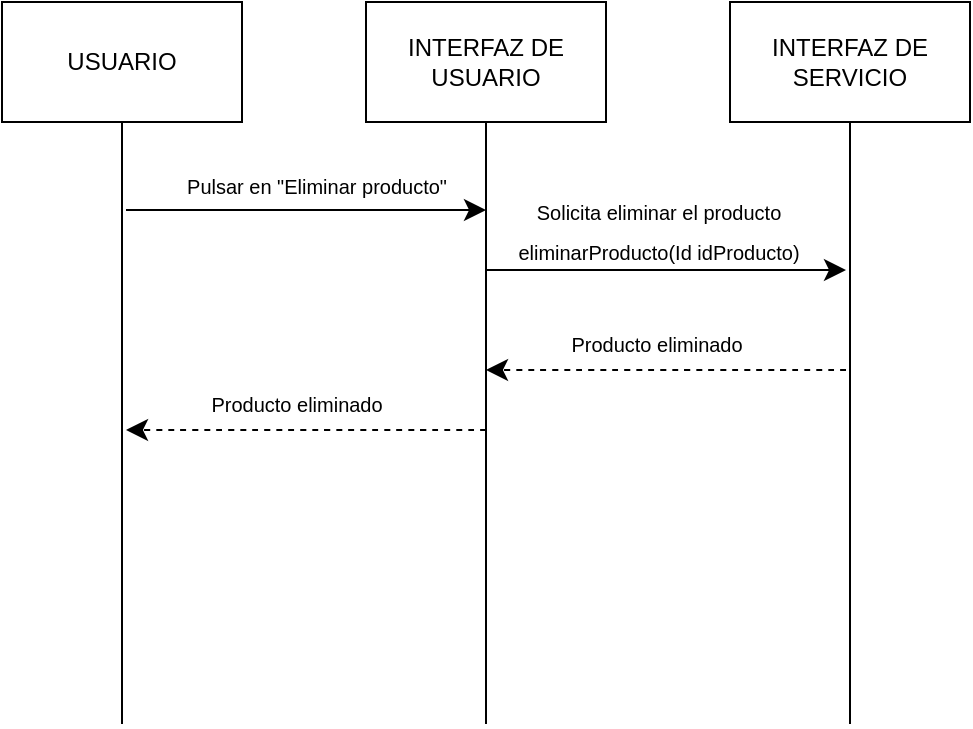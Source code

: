 <mxfile version="25.0.3">
  <diagram name="Página-1" id="Lc0KNmi7eAult-Z6_dE9">
    <mxGraphModel dx="819" dy="470" grid="0" gridSize="10" guides="1" tooltips="1" connect="1" arrows="1" fold="1" page="1" pageScale="1" pageWidth="2339" pageHeight="3300" math="0" shadow="0">
      <root>
        <mxCell id="0" />
        <mxCell id="1" parent="0" />
        <mxCell id="2qrRQK3d48gdTguZv6TY-1" style="edgeStyle=none;curved=1;rounded=0;orthogonalLoop=1;jettySize=auto;html=1;exitX=0.5;exitY=1;exitDx=0;exitDy=0;entryX=0.5;entryY=0;entryDx=0;entryDy=0;fontSize=12;startSize=8;endSize=8;endArrow=none;endFill=0;" parent="1" source="2qrRQK3d48gdTguZv6TY-2" edge="1">
          <mxGeometry relative="1" as="geometry">
            <mxPoint x="178" y="517" as="targetPoint" />
          </mxGeometry>
        </mxCell>
        <mxCell id="2qrRQK3d48gdTguZv6TY-2" value="USUARIO" style="rounded=0;whiteSpace=wrap;html=1;" parent="1" vertex="1">
          <mxGeometry x="118" y="156" width="120" height="60" as="geometry" />
        </mxCell>
        <mxCell id="2qrRQK3d48gdTguZv6TY-3" style="edgeStyle=none;curved=1;rounded=0;orthogonalLoop=1;jettySize=auto;html=1;exitX=0.5;exitY=1;exitDx=0;exitDy=0;entryX=0.5;entryY=0;entryDx=0;entryDy=0;fontSize=12;startSize=8;endSize=8;endArrow=none;endFill=0;" parent="1" source="2qrRQK3d48gdTguZv6TY-4" edge="1">
          <mxGeometry relative="1" as="geometry">
            <mxPoint x="360" y="517" as="targetPoint" />
          </mxGeometry>
        </mxCell>
        <mxCell id="2qrRQK3d48gdTguZv6TY-4" value="INTERFAZ DE USUARIO" style="rounded=0;whiteSpace=wrap;html=1;" parent="1" vertex="1">
          <mxGeometry x="300" y="156" width="120" height="60" as="geometry" />
        </mxCell>
        <mxCell id="2qrRQK3d48gdTguZv6TY-5" style="edgeStyle=none;curved=1;rounded=0;orthogonalLoop=1;jettySize=auto;html=1;exitX=0.5;exitY=1;exitDx=0;exitDy=0;entryX=0.5;entryY=0;entryDx=0;entryDy=0;fontSize=12;startSize=8;endSize=8;endArrow=none;endFill=0;" parent="1" source="2qrRQK3d48gdTguZv6TY-6" edge="1">
          <mxGeometry relative="1" as="geometry">
            <mxPoint x="542" y="517" as="targetPoint" />
          </mxGeometry>
        </mxCell>
        <mxCell id="2qrRQK3d48gdTguZv6TY-6" value="INTERFAZ DE SERVICIO" style="rounded=0;whiteSpace=wrap;html=1;" parent="1" vertex="1">
          <mxGeometry x="482" y="156" width="120" height="60" as="geometry" />
        </mxCell>
        <mxCell id="2qrRQK3d48gdTguZv6TY-7" value="" style="endArrow=classic;html=1;rounded=0;fontSize=12;startSize=8;endSize=8;curved=1;" parent="1" edge="1">
          <mxGeometry width="50" height="50" relative="1" as="geometry">
            <mxPoint x="180" y="260" as="sourcePoint" />
            <mxPoint x="360" y="260" as="targetPoint" />
          </mxGeometry>
        </mxCell>
        <mxCell id="2qrRQK3d48gdTguZv6TY-9" value="" style="endArrow=classic;html=1;rounded=0;fontSize=12;startSize=8;endSize=8;curved=1;" parent="1" edge="1">
          <mxGeometry width="50" height="50" relative="1" as="geometry">
            <mxPoint x="360" y="290" as="sourcePoint" />
            <mxPoint x="540" y="290" as="targetPoint" />
          </mxGeometry>
        </mxCell>
        <mxCell id="2qrRQK3d48gdTguZv6TY-10" value="&lt;font style=&quot;font-size: 10px;&quot;&gt;Pulsar en &quot;Eliminar producto&quot;&lt;/font&gt;" style="text;html=1;align=center;verticalAlign=middle;resizable=0;points=[];autosize=1;strokeColor=none;fillColor=none;fontSize=16;" parent="1" vertex="1">
          <mxGeometry x="200" y="231" width="150" height="30" as="geometry" />
        </mxCell>
        <mxCell id="2qrRQK3d48gdTguZv6TY-11" value="&lt;font style=&quot;font-size: 10px;&quot;&gt;Solicita eliminar el producto&lt;/font&gt;&lt;div&gt;&lt;font style=&quot;&quot;&gt;&lt;span style=&quot;font-size: 10px;&quot;&gt;eliminarProducto(Id idProducto)&lt;/span&gt;&lt;/font&gt;&lt;/div&gt;" style="text;html=1;align=center;verticalAlign=middle;resizable=0;points=[];autosize=1;strokeColor=none;fillColor=none;fontSize=16;" parent="1" vertex="1">
          <mxGeometry x="366" y="244" width="159" height="50" as="geometry" />
        </mxCell>
        <mxCell id="2qrRQK3d48gdTguZv6TY-12" value="" style="endArrow=classic;html=1;rounded=0;fontSize=12;startSize=8;endSize=8;curved=1;dashed=1;" parent="1" edge="1">
          <mxGeometry width="50" height="50" relative="1" as="geometry">
            <mxPoint x="540" y="340" as="sourcePoint" />
            <mxPoint x="360" y="340" as="targetPoint" />
          </mxGeometry>
        </mxCell>
        <mxCell id="2qrRQK3d48gdTguZv6TY-13" value="&lt;font style=&quot;font-size: 10px;&quot;&gt;Producto eliminado&lt;/font&gt;" style="text;html=1;align=center;verticalAlign=middle;resizable=0;points=[];autosize=1;strokeColor=none;fillColor=none;fontSize=16;" parent="1" vertex="1">
          <mxGeometry x="390" y="310" width="110" height="30" as="geometry" />
        </mxCell>
        <mxCell id="2qrRQK3d48gdTguZv6TY-14" value="" style="endArrow=classic;html=1;rounded=0;fontSize=12;startSize=8;endSize=8;curved=1;dashed=1;" parent="1" edge="1">
          <mxGeometry width="50" height="50" relative="1" as="geometry">
            <mxPoint x="360" y="370" as="sourcePoint" />
            <mxPoint x="180" y="370" as="targetPoint" />
          </mxGeometry>
        </mxCell>
        <mxCell id="2qrRQK3d48gdTguZv6TY-15" value="&lt;font style=&quot;font-size: 10px;&quot;&gt;Producto eliminado&lt;/font&gt;" style="text;html=1;align=center;verticalAlign=middle;resizable=0;points=[];autosize=1;strokeColor=none;fillColor=none;fontSize=16;" parent="1" vertex="1">
          <mxGeometry x="210" y="340" width="110" height="30" as="geometry" />
        </mxCell>
      </root>
    </mxGraphModel>
  </diagram>
</mxfile>
